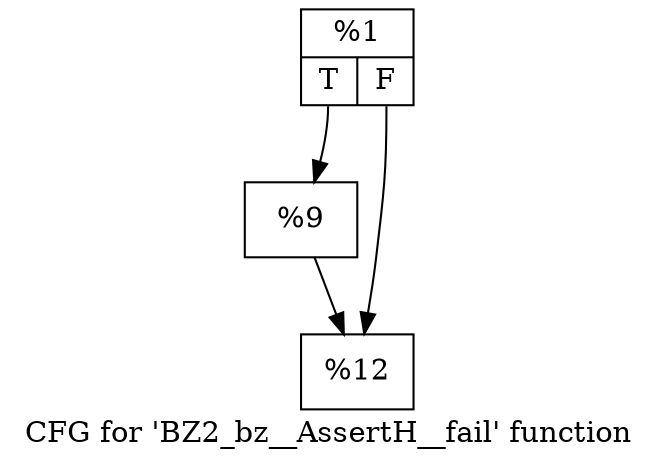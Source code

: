 digraph "CFG for 'BZ2_bz__AssertH__fail' function" {
	label="CFG for 'BZ2_bz__AssertH__fail' function";

	Node0x1766330 [shape=record,label="{%1|{<s0>T|<s1>F}}"];
	Node0x1766330:s0 -> Node0x17664c0;
	Node0x1766330:s1 -> Node0x1766a20;
	Node0x17664c0 [shape=record,label="{%9}"];
	Node0x17664c0 -> Node0x1766a20;
	Node0x1766a20 [shape=record,label="{%12}"];
}
